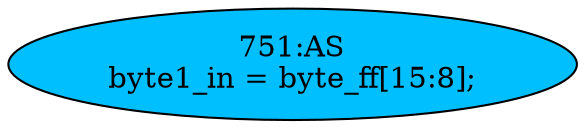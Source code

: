 strict digraph "" {
	node [label="\N"];
	"751:AS"	 [ast="<pyverilog.vparser.ast.Assign object at 0x7f01261e39d0>",
		def_var="['byte1_in']",
		fillcolor=deepskyblue,
		label="751:AS
byte1_in = byte_ff[15:8];",
		statements="[]",
		style=filled,
		typ=Assign,
		use_var="['byte_ff']"];
}
